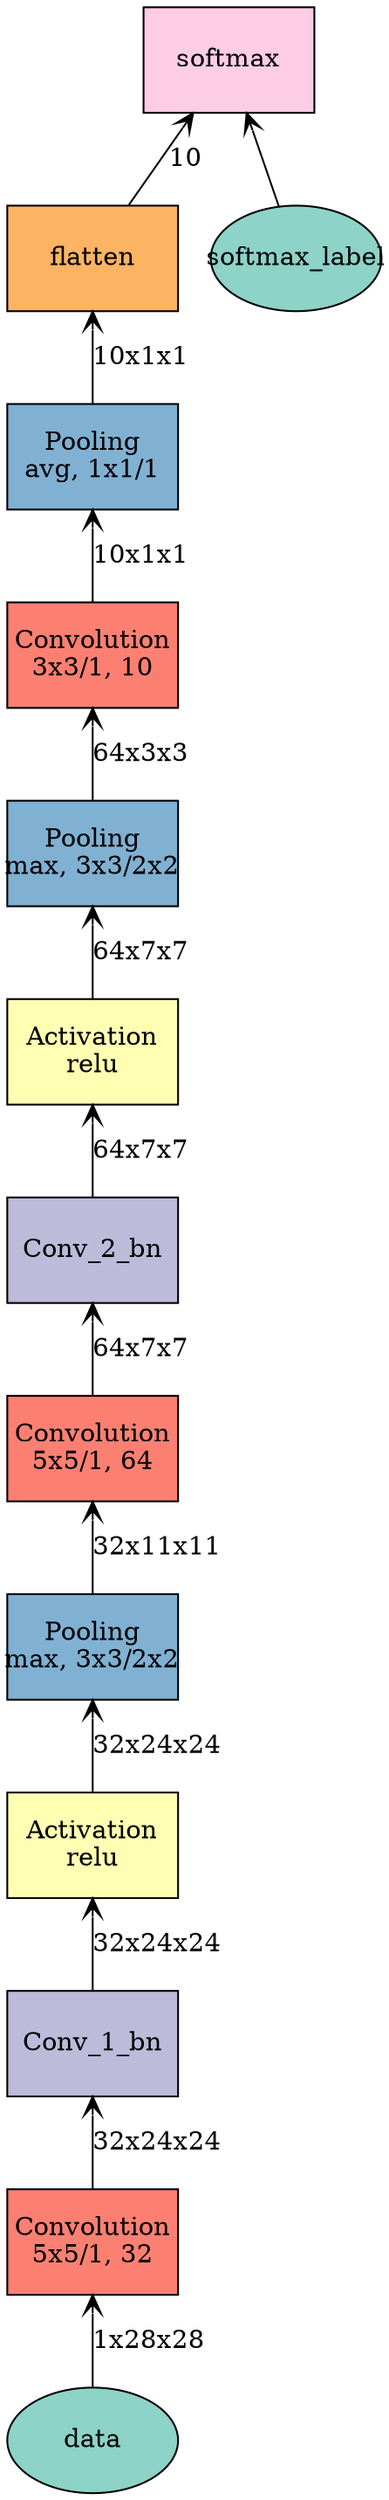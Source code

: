 digraph plot {
	data [label=data fillcolor="#8dd3c7" fixedsize=true height=0.8034 shape=oval style=filled width=1.3]
	Conv_1 [label="Convolution\n5x5/1, 32" fillcolor="#fb8072" fixedsize=true height=0.8034 shape=box style=filled width=1.3]
	Conv_1_bn [label=Conv_1_bn fillcolor="#bebada" fixedsize=true height=0.8034 shape=box style=filled width=1.3]
	Conv_1_act [label="Activation\nrelu" fillcolor="#ffffb3" fixedsize=true height=0.8034 shape=box style=filled width=1.3]
	Conv_1_pooling [label="Pooling\nmax, 3x3/2x2" fillcolor="#80b1d3" fixedsize=true height=0.8034 shape=box style=filled width=1.3]
	Conv_2 [label="Convolution\n5x5/1, 64" fillcolor="#fb8072" fixedsize=true height=0.8034 shape=box style=filled width=1.3]
	Conv_2_bn [label=Conv_2_bn fillcolor="#bebada" fixedsize=true height=0.8034 shape=box style=filled width=1.3]
	Conv_2_act [label="Activation\nrelu" fillcolor="#ffffb3" fixedsize=true height=0.8034 shape=box style=filled width=1.3]
	Conv_2_pooling [label="Pooling\nmax, 3x3/2x2" fillcolor="#80b1d3" fixedsize=true height=0.8034 shape=box style=filled width=1.3]
	Conv_3 [label="Convolution\n3x3/1, 10" fillcolor="#fb8072" fixedsize=true height=0.8034 shape=box style=filled width=1.3]
	Conv_3_pooling [label="Pooling\navg, 1x1/1" fillcolor="#80b1d3" fixedsize=true height=0.8034 shape=box style=filled width=1.3]
	flatten [label=flatten fillcolor="#fdb462" fixedsize=true height=0.8034 shape=box style=filled width=1.3]
	softmax_label [label=softmax_label fillcolor="#8dd3c7" fixedsize=true height=0.8034 shape=oval style=filled width=1.3]
	softmax [label=softmax fillcolor="#fccde5" fixedsize=true height=0.8034 shape=box style=filled width=1.3]
	Conv_1 -> data [label="1x28x28" arrowtail=open dir=back]
	Conv_1_bn -> Conv_1 [label="32x24x24" arrowtail=open dir=back]
	Conv_1_act -> Conv_1_bn [label="32x24x24" arrowtail=open dir=back]
	Conv_1_pooling -> Conv_1_act [label="32x24x24" arrowtail=open dir=back]
	Conv_2 -> Conv_1_pooling [label="32x11x11" arrowtail=open dir=back]
	Conv_2_bn -> Conv_2 [label="64x7x7" arrowtail=open dir=back]
	Conv_2_act -> Conv_2_bn [label="64x7x7" arrowtail=open dir=back]
	Conv_2_pooling -> Conv_2_act [label="64x7x7" arrowtail=open dir=back]
	Conv_3 -> Conv_2_pooling [label="64x3x3" arrowtail=open dir=back]
	Conv_3_pooling -> Conv_3 [label="10x1x1" arrowtail=open dir=back]
	flatten -> Conv_3_pooling [label="10x1x1" arrowtail=open dir=back]
	softmax -> flatten [label=10 arrowtail=open dir=back]
	softmax -> softmax_label [label="" arrowtail=open dir=back]
}
